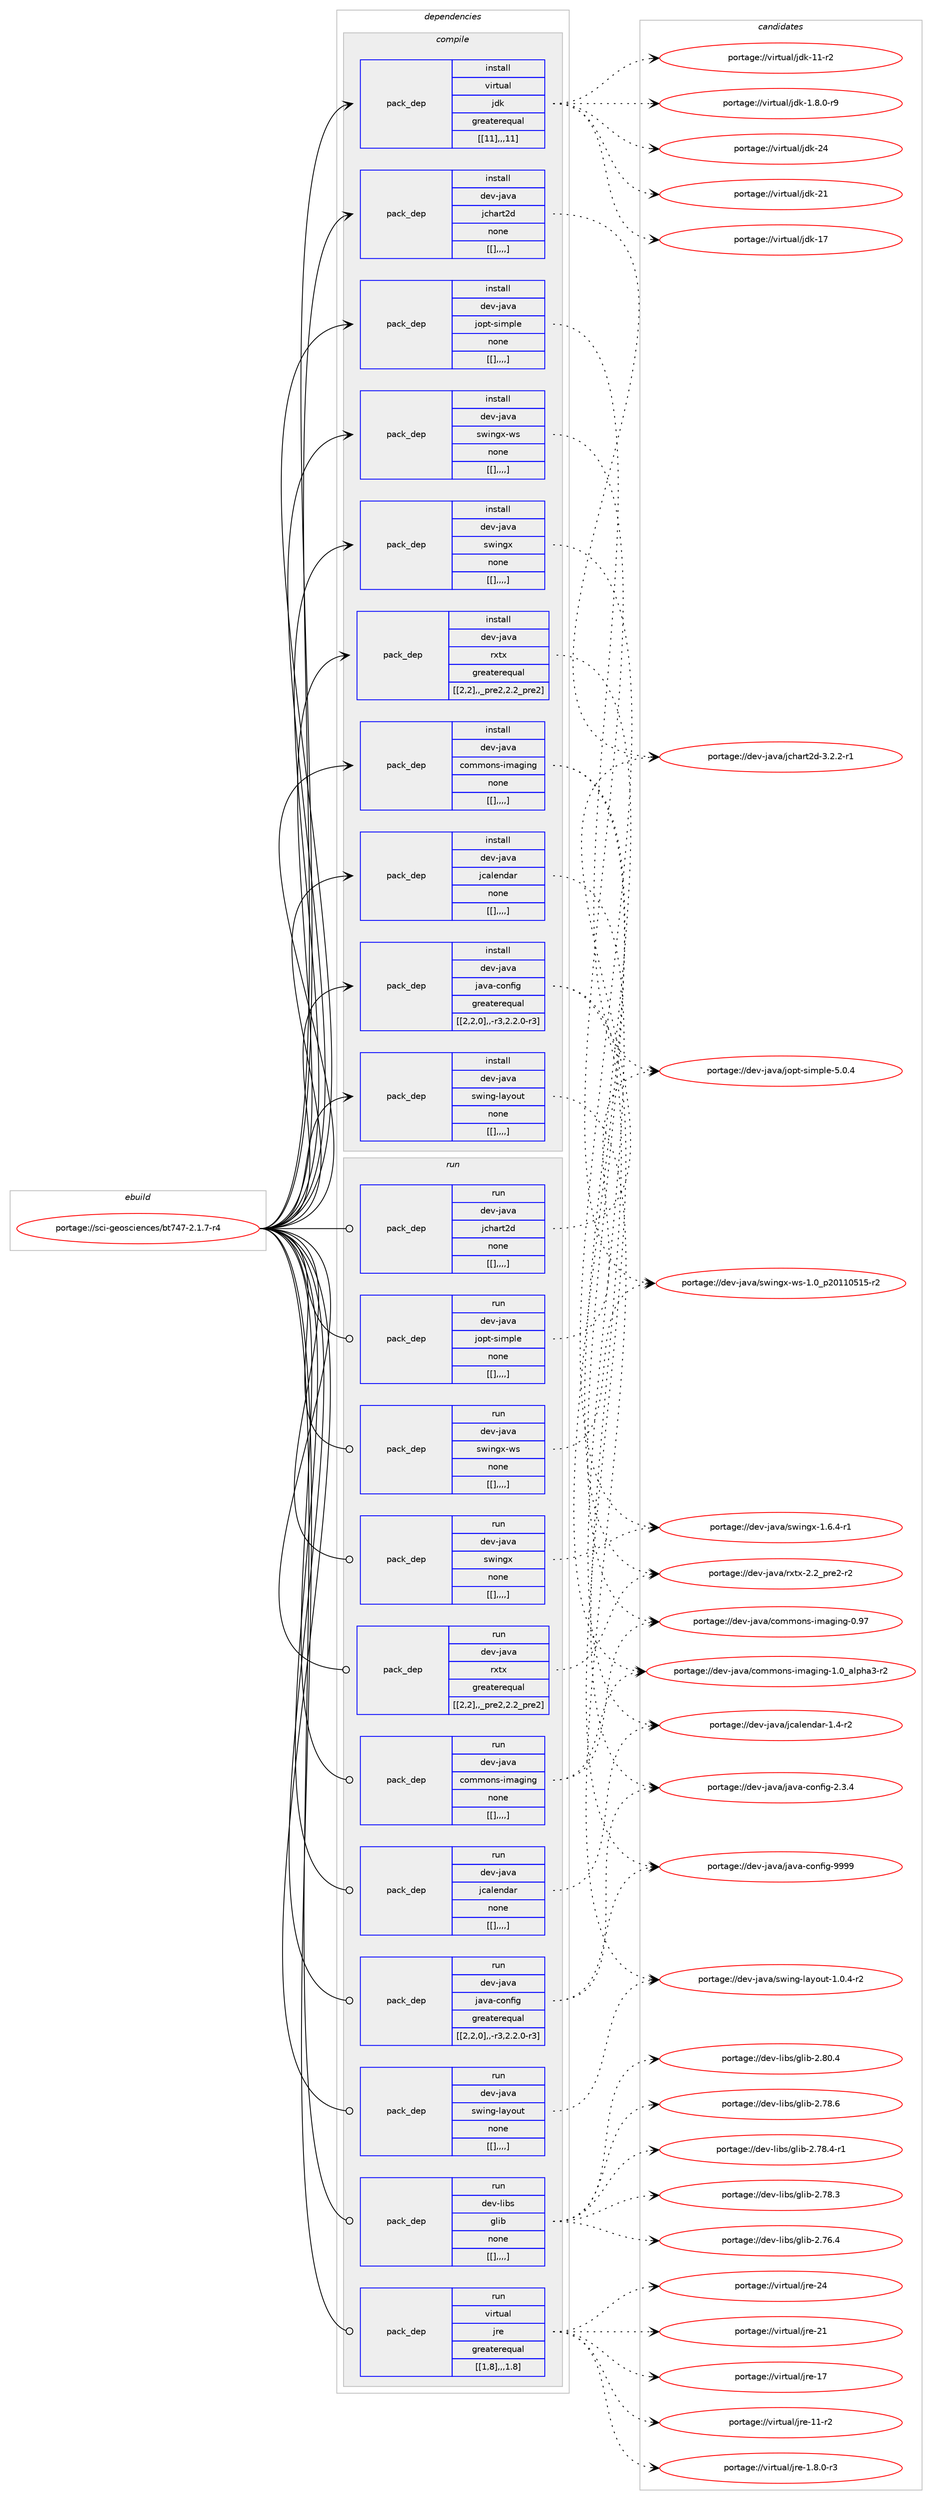 digraph prolog {

# *************
# Graph options
# *************

newrank=true;
concentrate=true;
compound=true;
graph [rankdir=LR,fontname=Helvetica,fontsize=10,ranksep=1.5];#, ranksep=2.5, nodesep=0.2];
edge  [arrowhead=vee];
node  [fontname=Helvetica,fontsize=10];

# **********
# The ebuild
# **********

subgraph cluster_leftcol {
color=gray;
label=<<i>ebuild</i>>;
id [label="portage://sci-geosciences/bt747-2.1.7-r4", color=red, width=4, href="../sci-geosciences/bt747-2.1.7-r4.svg"];
}

# ****************
# The dependencies
# ****************

subgraph cluster_midcol {
color=gray;
label=<<i>dependencies</i>>;
subgraph cluster_compile {
fillcolor="#eeeeee";
style=filled;
label=<<i>compile</i>>;
subgraph pack300291 {
dependency411666 [label=<<TABLE BORDER="0" CELLBORDER="1" CELLSPACING="0" CELLPADDING="4" WIDTH="220"><TR><TD ROWSPAN="6" CELLPADDING="30">pack_dep</TD></TR><TR><TD WIDTH="110">install</TD></TR><TR><TD>dev-java</TD></TR><TR><TD>commons-imaging</TD></TR><TR><TD>none</TD></TR><TR><TD>[[],,,,]</TD></TR></TABLE>>, shape=none, color=blue];
}
id:e -> dependency411666:w [weight=20,style="solid",arrowhead="vee"];
subgraph pack300292 {
dependency411667 [label=<<TABLE BORDER="0" CELLBORDER="1" CELLSPACING="0" CELLPADDING="4" WIDTH="220"><TR><TD ROWSPAN="6" CELLPADDING="30">pack_dep</TD></TR><TR><TD WIDTH="110">install</TD></TR><TR><TD>dev-java</TD></TR><TR><TD>java-config</TD></TR><TR><TD>greaterequal</TD></TR><TR><TD>[[2,2,0],,-r3,2.2.0-r3]</TD></TR></TABLE>>, shape=none, color=blue];
}
id:e -> dependency411667:w [weight=20,style="solid",arrowhead="vee"];
subgraph pack300293 {
dependency411668 [label=<<TABLE BORDER="0" CELLBORDER="1" CELLSPACING="0" CELLPADDING="4" WIDTH="220"><TR><TD ROWSPAN="6" CELLPADDING="30">pack_dep</TD></TR><TR><TD WIDTH="110">install</TD></TR><TR><TD>dev-java</TD></TR><TR><TD>jcalendar</TD></TR><TR><TD>none</TD></TR><TR><TD>[[],,,,]</TD></TR></TABLE>>, shape=none, color=blue];
}
id:e -> dependency411668:w [weight=20,style="solid",arrowhead="vee"];
subgraph pack300294 {
dependency411669 [label=<<TABLE BORDER="0" CELLBORDER="1" CELLSPACING="0" CELLPADDING="4" WIDTH="220"><TR><TD ROWSPAN="6" CELLPADDING="30">pack_dep</TD></TR><TR><TD WIDTH="110">install</TD></TR><TR><TD>dev-java</TD></TR><TR><TD>jchart2d</TD></TR><TR><TD>none</TD></TR><TR><TD>[[],,,,]</TD></TR></TABLE>>, shape=none, color=blue];
}
id:e -> dependency411669:w [weight=20,style="solid",arrowhead="vee"];
subgraph pack300295 {
dependency411670 [label=<<TABLE BORDER="0" CELLBORDER="1" CELLSPACING="0" CELLPADDING="4" WIDTH="220"><TR><TD ROWSPAN="6" CELLPADDING="30">pack_dep</TD></TR><TR><TD WIDTH="110">install</TD></TR><TR><TD>dev-java</TD></TR><TR><TD>jopt-simple</TD></TR><TR><TD>none</TD></TR><TR><TD>[[],,,,]</TD></TR></TABLE>>, shape=none, color=blue];
}
id:e -> dependency411670:w [weight=20,style="solid",arrowhead="vee"];
subgraph pack300296 {
dependency411671 [label=<<TABLE BORDER="0" CELLBORDER="1" CELLSPACING="0" CELLPADDING="4" WIDTH="220"><TR><TD ROWSPAN="6" CELLPADDING="30">pack_dep</TD></TR><TR><TD WIDTH="110">install</TD></TR><TR><TD>dev-java</TD></TR><TR><TD>rxtx</TD></TR><TR><TD>greaterequal</TD></TR><TR><TD>[[2,2],,_pre2,2.2_pre2]</TD></TR></TABLE>>, shape=none, color=blue];
}
id:e -> dependency411671:w [weight=20,style="solid",arrowhead="vee"];
subgraph pack300297 {
dependency411672 [label=<<TABLE BORDER="0" CELLBORDER="1" CELLSPACING="0" CELLPADDING="4" WIDTH="220"><TR><TD ROWSPAN="6" CELLPADDING="30">pack_dep</TD></TR><TR><TD WIDTH="110">install</TD></TR><TR><TD>dev-java</TD></TR><TR><TD>swing-layout</TD></TR><TR><TD>none</TD></TR><TR><TD>[[],,,,]</TD></TR></TABLE>>, shape=none, color=blue];
}
id:e -> dependency411672:w [weight=20,style="solid",arrowhead="vee"];
subgraph pack300298 {
dependency411673 [label=<<TABLE BORDER="0" CELLBORDER="1" CELLSPACING="0" CELLPADDING="4" WIDTH="220"><TR><TD ROWSPAN="6" CELLPADDING="30">pack_dep</TD></TR><TR><TD WIDTH="110">install</TD></TR><TR><TD>dev-java</TD></TR><TR><TD>swingx</TD></TR><TR><TD>none</TD></TR><TR><TD>[[],,,,]</TD></TR></TABLE>>, shape=none, color=blue];
}
id:e -> dependency411673:w [weight=20,style="solid",arrowhead="vee"];
subgraph pack300299 {
dependency411674 [label=<<TABLE BORDER="0" CELLBORDER="1" CELLSPACING="0" CELLPADDING="4" WIDTH="220"><TR><TD ROWSPAN="6" CELLPADDING="30">pack_dep</TD></TR><TR><TD WIDTH="110">install</TD></TR><TR><TD>dev-java</TD></TR><TR><TD>swingx-ws</TD></TR><TR><TD>none</TD></TR><TR><TD>[[],,,,]</TD></TR></TABLE>>, shape=none, color=blue];
}
id:e -> dependency411674:w [weight=20,style="solid",arrowhead="vee"];
subgraph pack300300 {
dependency411675 [label=<<TABLE BORDER="0" CELLBORDER="1" CELLSPACING="0" CELLPADDING="4" WIDTH="220"><TR><TD ROWSPAN="6" CELLPADDING="30">pack_dep</TD></TR><TR><TD WIDTH="110">install</TD></TR><TR><TD>virtual</TD></TR><TR><TD>jdk</TD></TR><TR><TD>greaterequal</TD></TR><TR><TD>[[11],,,11]</TD></TR></TABLE>>, shape=none, color=blue];
}
id:e -> dependency411675:w [weight=20,style="solid",arrowhead="vee"];
}
subgraph cluster_compileandrun {
fillcolor="#eeeeee";
style=filled;
label=<<i>compile and run</i>>;
}
subgraph cluster_run {
fillcolor="#eeeeee";
style=filled;
label=<<i>run</i>>;
subgraph pack300301 {
dependency411676 [label=<<TABLE BORDER="0" CELLBORDER="1" CELLSPACING="0" CELLPADDING="4" WIDTH="220"><TR><TD ROWSPAN="6" CELLPADDING="30">pack_dep</TD></TR><TR><TD WIDTH="110">run</TD></TR><TR><TD>dev-java</TD></TR><TR><TD>commons-imaging</TD></TR><TR><TD>none</TD></TR><TR><TD>[[],,,,]</TD></TR></TABLE>>, shape=none, color=blue];
}
id:e -> dependency411676:w [weight=20,style="solid",arrowhead="odot"];
subgraph pack300302 {
dependency411677 [label=<<TABLE BORDER="0" CELLBORDER="1" CELLSPACING="0" CELLPADDING="4" WIDTH="220"><TR><TD ROWSPAN="6" CELLPADDING="30">pack_dep</TD></TR><TR><TD WIDTH="110">run</TD></TR><TR><TD>dev-java</TD></TR><TR><TD>java-config</TD></TR><TR><TD>greaterequal</TD></TR><TR><TD>[[2,2,0],,-r3,2.2.0-r3]</TD></TR></TABLE>>, shape=none, color=blue];
}
id:e -> dependency411677:w [weight=20,style="solid",arrowhead="odot"];
subgraph pack300303 {
dependency411678 [label=<<TABLE BORDER="0" CELLBORDER="1" CELLSPACING="0" CELLPADDING="4" WIDTH="220"><TR><TD ROWSPAN="6" CELLPADDING="30">pack_dep</TD></TR><TR><TD WIDTH="110">run</TD></TR><TR><TD>dev-java</TD></TR><TR><TD>jcalendar</TD></TR><TR><TD>none</TD></TR><TR><TD>[[],,,,]</TD></TR></TABLE>>, shape=none, color=blue];
}
id:e -> dependency411678:w [weight=20,style="solid",arrowhead="odot"];
subgraph pack300304 {
dependency411679 [label=<<TABLE BORDER="0" CELLBORDER="1" CELLSPACING="0" CELLPADDING="4" WIDTH="220"><TR><TD ROWSPAN="6" CELLPADDING="30">pack_dep</TD></TR><TR><TD WIDTH="110">run</TD></TR><TR><TD>dev-java</TD></TR><TR><TD>jchart2d</TD></TR><TR><TD>none</TD></TR><TR><TD>[[],,,,]</TD></TR></TABLE>>, shape=none, color=blue];
}
id:e -> dependency411679:w [weight=20,style="solid",arrowhead="odot"];
subgraph pack300305 {
dependency411680 [label=<<TABLE BORDER="0" CELLBORDER="1" CELLSPACING="0" CELLPADDING="4" WIDTH="220"><TR><TD ROWSPAN="6" CELLPADDING="30">pack_dep</TD></TR><TR><TD WIDTH="110">run</TD></TR><TR><TD>dev-java</TD></TR><TR><TD>jopt-simple</TD></TR><TR><TD>none</TD></TR><TR><TD>[[],,,,]</TD></TR></TABLE>>, shape=none, color=blue];
}
id:e -> dependency411680:w [weight=20,style="solid",arrowhead="odot"];
subgraph pack300306 {
dependency411681 [label=<<TABLE BORDER="0" CELLBORDER="1" CELLSPACING="0" CELLPADDING="4" WIDTH="220"><TR><TD ROWSPAN="6" CELLPADDING="30">pack_dep</TD></TR><TR><TD WIDTH="110">run</TD></TR><TR><TD>dev-java</TD></TR><TR><TD>rxtx</TD></TR><TR><TD>greaterequal</TD></TR><TR><TD>[[2,2],,_pre2,2.2_pre2]</TD></TR></TABLE>>, shape=none, color=blue];
}
id:e -> dependency411681:w [weight=20,style="solid",arrowhead="odot"];
subgraph pack300307 {
dependency411682 [label=<<TABLE BORDER="0" CELLBORDER="1" CELLSPACING="0" CELLPADDING="4" WIDTH="220"><TR><TD ROWSPAN="6" CELLPADDING="30">pack_dep</TD></TR><TR><TD WIDTH="110">run</TD></TR><TR><TD>dev-java</TD></TR><TR><TD>swing-layout</TD></TR><TR><TD>none</TD></TR><TR><TD>[[],,,,]</TD></TR></TABLE>>, shape=none, color=blue];
}
id:e -> dependency411682:w [weight=20,style="solid",arrowhead="odot"];
subgraph pack300308 {
dependency411683 [label=<<TABLE BORDER="0" CELLBORDER="1" CELLSPACING="0" CELLPADDING="4" WIDTH="220"><TR><TD ROWSPAN="6" CELLPADDING="30">pack_dep</TD></TR><TR><TD WIDTH="110">run</TD></TR><TR><TD>dev-java</TD></TR><TR><TD>swingx</TD></TR><TR><TD>none</TD></TR><TR><TD>[[],,,,]</TD></TR></TABLE>>, shape=none, color=blue];
}
id:e -> dependency411683:w [weight=20,style="solid",arrowhead="odot"];
subgraph pack300309 {
dependency411684 [label=<<TABLE BORDER="0" CELLBORDER="1" CELLSPACING="0" CELLPADDING="4" WIDTH="220"><TR><TD ROWSPAN="6" CELLPADDING="30">pack_dep</TD></TR><TR><TD WIDTH="110">run</TD></TR><TR><TD>dev-java</TD></TR><TR><TD>swingx-ws</TD></TR><TR><TD>none</TD></TR><TR><TD>[[],,,,]</TD></TR></TABLE>>, shape=none, color=blue];
}
id:e -> dependency411684:w [weight=20,style="solid",arrowhead="odot"];
subgraph pack300310 {
dependency411685 [label=<<TABLE BORDER="0" CELLBORDER="1" CELLSPACING="0" CELLPADDING="4" WIDTH="220"><TR><TD ROWSPAN="6" CELLPADDING="30">pack_dep</TD></TR><TR><TD WIDTH="110">run</TD></TR><TR><TD>dev-libs</TD></TR><TR><TD>glib</TD></TR><TR><TD>none</TD></TR><TR><TD>[[],,,,]</TD></TR></TABLE>>, shape=none, color=blue];
}
id:e -> dependency411685:w [weight=20,style="solid",arrowhead="odot"];
subgraph pack300311 {
dependency411686 [label=<<TABLE BORDER="0" CELLBORDER="1" CELLSPACING="0" CELLPADDING="4" WIDTH="220"><TR><TD ROWSPAN="6" CELLPADDING="30">pack_dep</TD></TR><TR><TD WIDTH="110">run</TD></TR><TR><TD>virtual</TD></TR><TR><TD>jre</TD></TR><TR><TD>greaterequal</TD></TR><TR><TD>[[1,8],,,1.8]</TD></TR></TABLE>>, shape=none, color=blue];
}
id:e -> dependency411686:w [weight=20,style="solid",arrowhead="odot"];
}
}

# **************
# The candidates
# **************

subgraph cluster_choices {
rank=same;
color=gray;
label=<<i>candidates</i>>;

subgraph choice300291 {
color=black;
nodesep=1;
choice1001011184510697118974799111109109111110115451051099710310511010345494648959710811210497514511450 [label="portage://dev-java/commons-imaging-1.0_alpha3-r2", color=red, width=4,href="../dev-java/commons-imaging-1.0_alpha3-r2.svg"];
choice100101118451069711897479911110910911111011545105109971031051101034548465755 [label="portage://dev-java/commons-imaging-0.97", color=red, width=4,href="../dev-java/commons-imaging-0.97.svg"];
dependency411666:e -> choice1001011184510697118974799111109109111110115451051099710310511010345494648959710811210497514511450:w [style=dotted,weight="100"];
dependency411666:e -> choice100101118451069711897479911110910911111011545105109971031051101034548465755:w [style=dotted,weight="100"];
}
subgraph choice300292 {
color=black;
nodesep=1;
choice10010111845106971189747106971189745991111101021051034557575757 [label="portage://dev-java/java-config-9999", color=red, width=4,href="../dev-java/java-config-9999.svg"];
choice1001011184510697118974710697118974599111110102105103455046514652 [label="portage://dev-java/java-config-2.3.4", color=red, width=4,href="../dev-java/java-config-2.3.4.svg"];
dependency411667:e -> choice10010111845106971189747106971189745991111101021051034557575757:w [style=dotted,weight="100"];
dependency411667:e -> choice1001011184510697118974710697118974599111110102105103455046514652:w [style=dotted,weight="100"];
}
subgraph choice300293 {
color=black;
nodesep=1;
choice10010111845106971189747106999710810111010097114454946524511450 [label="portage://dev-java/jcalendar-1.4-r2", color=red, width=4,href="../dev-java/jcalendar-1.4-r2.svg"];
dependency411668:e -> choice10010111845106971189747106999710810111010097114454946524511450:w [style=dotted,weight="100"];
}
subgraph choice300294 {
color=black;
nodesep=1;
choice100101118451069711897471069910497114116501004551465046504511449 [label="portage://dev-java/jchart2d-3.2.2-r1", color=red, width=4,href="../dev-java/jchart2d-3.2.2-r1.svg"];
dependency411669:e -> choice100101118451069711897471069910497114116501004551465046504511449:w [style=dotted,weight="100"];
}
subgraph choice300295 {
color=black;
nodesep=1;
choice1001011184510697118974710611111211645115105109112108101455346484652 [label="portage://dev-java/jopt-simple-5.0.4", color=red, width=4,href="../dev-java/jopt-simple-5.0.4.svg"];
dependency411670:e -> choice1001011184510697118974710611111211645115105109112108101455346484652:w [style=dotted,weight="100"];
}
subgraph choice300296 {
color=black;
nodesep=1;
choice100101118451069711897471141201161204550465095112114101504511450 [label="portage://dev-java/rxtx-2.2_pre2-r2", color=red, width=4,href="../dev-java/rxtx-2.2_pre2-r2.svg"];
dependency411671:e -> choice100101118451069711897471141201161204550465095112114101504511450:w [style=dotted,weight="100"];
}
subgraph choice300297 {
color=black;
nodesep=1;
choice1001011184510697118974711511910511010345108971211111171164549464846524511450 [label="portage://dev-java/swing-layout-1.0.4-r2", color=red, width=4,href="../dev-java/swing-layout-1.0.4-r2.svg"];
dependency411672:e -> choice1001011184510697118974711511910511010345108971211111171164549464846524511450:w [style=dotted,weight="100"];
}
subgraph choice300298 {
color=black;
nodesep=1;
choice100101118451069711897471151191051101031204549465446524511449 [label="portage://dev-java/swingx-1.6.4-r1", color=red, width=4,href="../dev-java/swingx-1.6.4-r1.svg"];
dependency411673:e -> choice100101118451069711897471151191051101031204549465446524511449:w [style=dotted,weight="100"];
}
subgraph choice300299 {
color=black;
nodesep=1;
choice1001011184510697118974711511910511010312045119115454946489511250484949485349534511450 [label="portage://dev-java/swingx-ws-1.0_p20110515-r2", color=red, width=4,href="../dev-java/swingx-ws-1.0_p20110515-r2.svg"];
dependency411674:e -> choice1001011184510697118974711511910511010312045119115454946489511250484949485349534511450:w [style=dotted,weight="100"];
}
subgraph choice300300 {
color=black;
nodesep=1;
choice1181051141161179710847106100107455052 [label="portage://virtual/jdk-24", color=red, width=4,href="../virtual/jdk-24.svg"];
choice1181051141161179710847106100107455049 [label="portage://virtual/jdk-21", color=red, width=4,href="../virtual/jdk-21.svg"];
choice1181051141161179710847106100107454955 [label="portage://virtual/jdk-17", color=red, width=4,href="../virtual/jdk-17.svg"];
choice11810511411611797108471061001074549494511450 [label="portage://virtual/jdk-11-r2", color=red, width=4,href="../virtual/jdk-11-r2.svg"];
choice11810511411611797108471061001074549465646484511457 [label="portage://virtual/jdk-1.8.0-r9", color=red, width=4,href="../virtual/jdk-1.8.0-r9.svg"];
dependency411675:e -> choice1181051141161179710847106100107455052:w [style=dotted,weight="100"];
dependency411675:e -> choice1181051141161179710847106100107455049:w [style=dotted,weight="100"];
dependency411675:e -> choice1181051141161179710847106100107454955:w [style=dotted,weight="100"];
dependency411675:e -> choice11810511411611797108471061001074549494511450:w [style=dotted,weight="100"];
dependency411675:e -> choice11810511411611797108471061001074549465646484511457:w [style=dotted,weight="100"];
}
subgraph choice300301 {
color=black;
nodesep=1;
choice1001011184510697118974799111109109111110115451051099710310511010345494648959710811210497514511450 [label="portage://dev-java/commons-imaging-1.0_alpha3-r2", color=red, width=4,href="../dev-java/commons-imaging-1.0_alpha3-r2.svg"];
choice100101118451069711897479911110910911111011545105109971031051101034548465755 [label="portage://dev-java/commons-imaging-0.97", color=red, width=4,href="../dev-java/commons-imaging-0.97.svg"];
dependency411676:e -> choice1001011184510697118974799111109109111110115451051099710310511010345494648959710811210497514511450:w [style=dotted,weight="100"];
dependency411676:e -> choice100101118451069711897479911110910911111011545105109971031051101034548465755:w [style=dotted,weight="100"];
}
subgraph choice300302 {
color=black;
nodesep=1;
choice10010111845106971189747106971189745991111101021051034557575757 [label="portage://dev-java/java-config-9999", color=red, width=4,href="../dev-java/java-config-9999.svg"];
choice1001011184510697118974710697118974599111110102105103455046514652 [label="portage://dev-java/java-config-2.3.4", color=red, width=4,href="../dev-java/java-config-2.3.4.svg"];
dependency411677:e -> choice10010111845106971189747106971189745991111101021051034557575757:w [style=dotted,weight="100"];
dependency411677:e -> choice1001011184510697118974710697118974599111110102105103455046514652:w [style=dotted,weight="100"];
}
subgraph choice300303 {
color=black;
nodesep=1;
choice10010111845106971189747106999710810111010097114454946524511450 [label="portage://dev-java/jcalendar-1.4-r2", color=red, width=4,href="../dev-java/jcalendar-1.4-r2.svg"];
dependency411678:e -> choice10010111845106971189747106999710810111010097114454946524511450:w [style=dotted,weight="100"];
}
subgraph choice300304 {
color=black;
nodesep=1;
choice100101118451069711897471069910497114116501004551465046504511449 [label="portage://dev-java/jchart2d-3.2.2-r1", color=red, width=4,href="../dev-java/jchart2d-3.2.2-r1.svg"];
dependency411679:e -> choice100101118451069711897471069910497114116501004551465046504511449:w [style=dotted,weight="100"];
}
subgraph choice300305 {
color=black;
nodesep=1;
choice1001011184510697118974710611111211645115105109112108101455346484652 [label="portage://dev-java/jopt-simple-5.0.4", color=red, width=4,href="../dev-java/jopt-simple-5.0.4.svg"];
dependency411680:e -> choice1001011184510697118974710611111211645115105109112108101455346484652:w [style=dotted,weight="100"];
}
subgraph choice300306 {
color=black;
nodesep=1;
choice100101118451069711897471141201161204550465095112114101504511450 [label="portage://dev-java/rxtx-2.2_pre2-r2", color=red, width=4,href="../dev-java/rxtx-2.2_pre2-r2.svg"];
dependency411681:e -> choice100101118451069711897471141201161204550465095112114101504511450:w [style=dotted,weight="100"];
}
subgraph choice300307 {
color=black;
nodesep=1;
choice1001011184510697118974711511910511010345108971211111171164549464846524511450 [label="portage://dev-java/swing-layout-1.0.4-r2", color=red, width=4,href="../dev-java/swing-layout-1.0.4-r2.svg"];
dependency411682:e -> choice1001011184510697118974711511910511010345108971211111171164549464846524511450:w [style=dotted,weight="100"];
}
subgraph choice300308 {
color=black;
nodesep=1;
choice100101118451069711897471151191051101031204549465446524511449 [label="portage://dev-java/swingx-1.6.4-r1", color=red, width=4,href="../dev-java/swingx-1.6.4-r1.svg"];
dependency411683:e -> choice100101118451069711897471151191051101031204549465446524511449:w [style=dotted,weight="100"];
}
subgraph choice300309 {
color=black;
nodesep=1;
choice1001011184510697118974711511910511010312045119115454946489511250484949485349534511450 [label="portage://dev-java/swingx-ws-1.0_p20110515-r2", color=red, width=4,href="../dev-java/swingx-ws-1.0_p20110515-r2.svg"];
dependency411684:e -> choice1001011184510697118974711511910511010312045119115454946489511250484949485349534511450:w [style=dotted,weight="100"];
}
subgraph choice300310 {
color=black;
nodesep=1;
choice1001011184510810598115471031081059845504656484652 [label="portage://dev-libs/glib-2.80.4", color=red, width=4,href="../dev-libs/glib-2.80.4.svg"];
choice1001011184510810598115471031081059845504655564654 [label="portage://dev-libs/glib-2.78.6", color=red, width=4,href="../dev-libs/glib-2.78.6.svg"];
choice10010111845108105981154710310810598455046555646524511449 [label="portage://dev-libs/glib-2.78.4-r1", color=red, width=4,href="../dev-libs/glib-2.78.4-r1.svg"];
choice1001011184510810598115471031081059845504655564651 [label="portage://dev-libs/glib-2.78.3", color=red, width=4,href="../dev-libs/glib-2.78.3.svg"];
choice1001011184510810598115471031081059845504655544652 [label="portage://dev-libs/glib-2.76.4", color=red, width=4,href="../dev-libs/glib-2.76.4.svg"];
dependency411685:e -> choice1001011184510810598115471031081059845504656484652:w [style=dotted,weight="100"];
dependency411685:e -> choice1001011184510810598115471031081059845504655564654:w [style=dotted,weight="100"];
dependency411685:e -> choice10010111845108105981154710310810598455046555646524511449:w [style=dotted,weight="100"];
dependency411685:e -> choice1001011184510810598115471031081059845504655564651:w [style=dotted,weight="100"];
dependency411685:e -> choice1001011184510810598115471031081059845504655544652:w [style=dotted,weight="100"];
}
subgraph choice300311 {
color=black;
nodesep=1;
choice1181051141161179710847106114101455052 [label="portage://virtual/jre-24", color=red, width=4,href="../virtual/jre-24.svg"];
choice1181051141161179710847106114101455049 [label="portage://virtual/jre-21", color=red, width=4,href="../virtual/jre-21.svg"];
choice1181051141161179710847106114101454955 [label="portage://virtual/jre-17", color=red, width=4,href="../virtual/jre-17.svg"];
choice11810511411611797108471061141014549494511450 [label="portage://virtual/jre-11-r2", color=red, width=4,href="../virtual/jre-11-r2.svg"];
choice11810511411611797108471061141014549465646484511451 [label="portage://virtual/jre-1.8.0-r3", color=red, width=4,href="../virtual/jre-1.8.0-r3.svg"];
dependency411686:e -> choice1181051141161179710847106114101455052:w [style=dotted,weight="100"];
dependency411686:e -> choice1181051141161179710847106114101455049:w [style=dotted,weight="100"];
dependency411686:e -> choice1181051141161179710847106114101454955:w [style=dotted,weight="100"];
dependency411686:e -> choice11810511411611797108471061141014549494511450:w [style=dotted,weight="100"];
dependency411686:e -> choice11810511411611797108471061141014549465646484511451:w [style=dotted,weight="100"];
}
}

}
